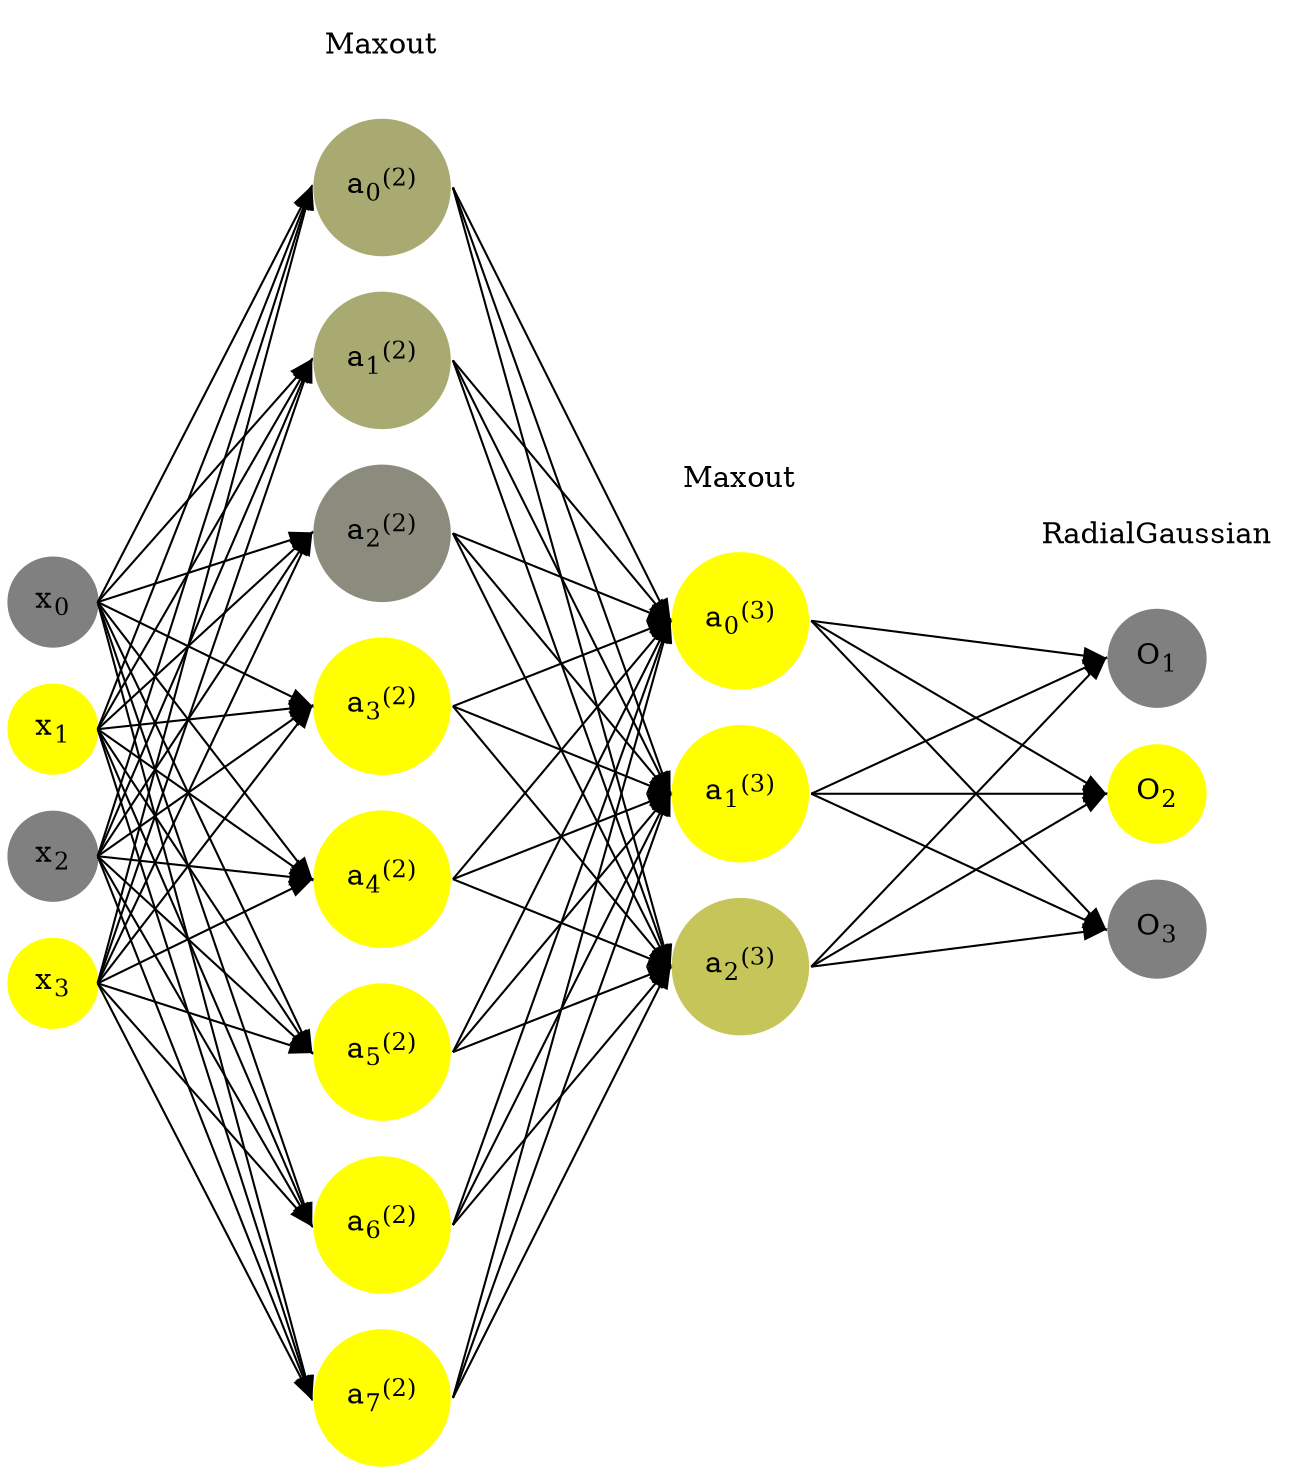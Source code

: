digraph G {
	rankdir = LR;
	splines=false;
	edge[style=invis];
	ranksep= 1.4;
	{
	node [shape=circle, color="0.1667, 0.0, 0.5", style=filled, fillcolor="0.1667, 0.0, 0.5"];
	x0 [label=<x<sub>0</sub>>];
	}
	{
	node [shape=circle, color="0.1667, 1.0, 1.0", style=filled, fillcolor="0.1667, 1.0, 1.0"];
	x1 [label=<x<sub>1</sub>>];
	}
	{
	node [shape=circle, color="0.1667, 0.0, 0.5", style=filled, fillcolor="0.1667, 0.0, 0.5"];
	x2 [label=<x<sub>2</sub>>];
	}
	{
	node [shape=circle, color="0.1667, 1.0, 1.0", style=filled, fillcolor="0.1667, 1.0, 1.0"];
	x3 [label=<x<sub>3</sub>>];
	}
	{
	node [shape=circle, color="0.1667, 0.323639, 0.661820", style=filled, fillcolor="0.1667, 0.323639, 0.661820"];
	a02 [label=<a<sub>0</sub><sup>(2)</sup>>];
	}
	{
	node [shape=circle, color="0.1667, 0.323639, 0.661820", style=filled, fillcolor="0.1667, 0.323639, 0.661820"];
	a12 [label=<a<sub>1</sub><sup>(2)</sup>>];
	}
	{
	node [shape=circle, color="0.1667, 0.098814, 0.549407", style=filled, fillcolor="0.1667, 0.098814, 0.549407"];
	a22 [label=<a<sub>2</sub><sup>(2)</sup>>];
	}
	{
	node [shape=circle, color="0.1667, 1.769664, 1.384832", style=filled, fillcolor="0.1667, 1.769664, 1.384832"];
	a32 [label=<a<sub>3</sub><sup>(2)</sup>>];
	}
	{
	node [shape=circle, color="0.1667, 1.769664, 1.384832", style=filled, fillcolor="0.1667, 1.769664, 1.384832"];
	a42 [label=<a<sub>4</sub><sup>(2)</sup>>];
	}
	{
	node [shape=circle, color="0.1667, 1.769664, 1.384832", style=filled, fillcolor="0.1667, 1.769664, 1.384832"];
	a52 [label=<a<sub>5</sub><sup>(2)</sup>>];
	}
	{
	node [shape=circle, color="0.1667, 1.769664, 1.384832", style=filled, fillcolor="0.1667, 1.769664, 1.384832"];
	a62 [label=<a<sub>6</sub><sup>(2)</sup>>];
	}
	{
	node [shape=circle, color="0.1667, 1.769664, 1.384832", style=filled, fillcolor="0.1667, 1.769664, 1.384832"];
	a72 [label=<a<sub>7</sub><sup>(2)</sup>>];
	}
	{
	node [shape=circle, color="0.1667, 3.343355, 2.171678", style=filled, fillcolor="0.1667, 3.343355, 2.171678"];
	a03 [label=<a<sub>0</sub><sup>(3)</sup>>];
	}
	{
	node [shape=circle, color="0.1667, 3.343355, 2.171678", style=filled, fillcolor="0.1667, 3.343355, 2.171678"];
	a13 [label=<a<sub>1</sub><sup>(3)</sup>>];
	}
	{
	node [shape=circle, color="0.1667, 0.545753, 0.772877", style=filled, fillcolor="0.1667, 0.545753, 0.772877"];
	a23 [label=<a<sub>2</sub><sup>(3)</sup>>];
	}
	{
	node [shape=circle, color="0.1667, 0.0, 0.5", style=filled, fillcolor="0.1667, 0.0, 0.5"];
	O1 [label=<O<sub>1</sub>>];
	}
	{
	node [shape=circle, color="0.1667, 1.0, 1.0", style=filled, fillcolor="0.1667, 1.0, 1.0"];
	O2 [label=<O<sub>2</sub>>];
	}
	{
	node [shape=circle, color="0.1667, 0.0, 0.5", style=filled, fillcolor="0.1667, 0.0, 0.5"];
	O3 [label=<O<sub>3</sub>>];
	}
	{
	rank=same;
	x0->x1->x2->x3;
	}
	{
	rank=same;
	a02->a12->a22->a32->a42->a52->a62->a72;
	}
	{
	rank=same;
	a03->a13->a23;
	}
	{
	rank=same;
	O1->O2->O3;
	}
	l1 [shape=plaintext,label="Maxout"];
	l1->a02;
	{rank=same; l1;a02};
	l2 [shape=plaintext,label="Maxout"];
	l2->a03;
	{rank=same; l2;a03};
	l3 [shape=plaintext,label="RadialGaussian"];
	l3->O1;
	{rank=same; l3;O1};
edge[style=solid, tailport=e, headport=w];
	{x0;x1;x2;x3} -> {a02;a12;a22;a32;a42;a52;a62;a72};
	{a02;a12;a22;a32;a42;a52;a62;a72} -> {a03;a13;a23};
	{a03;a13;a23} -> {O1,O2,O3};
}